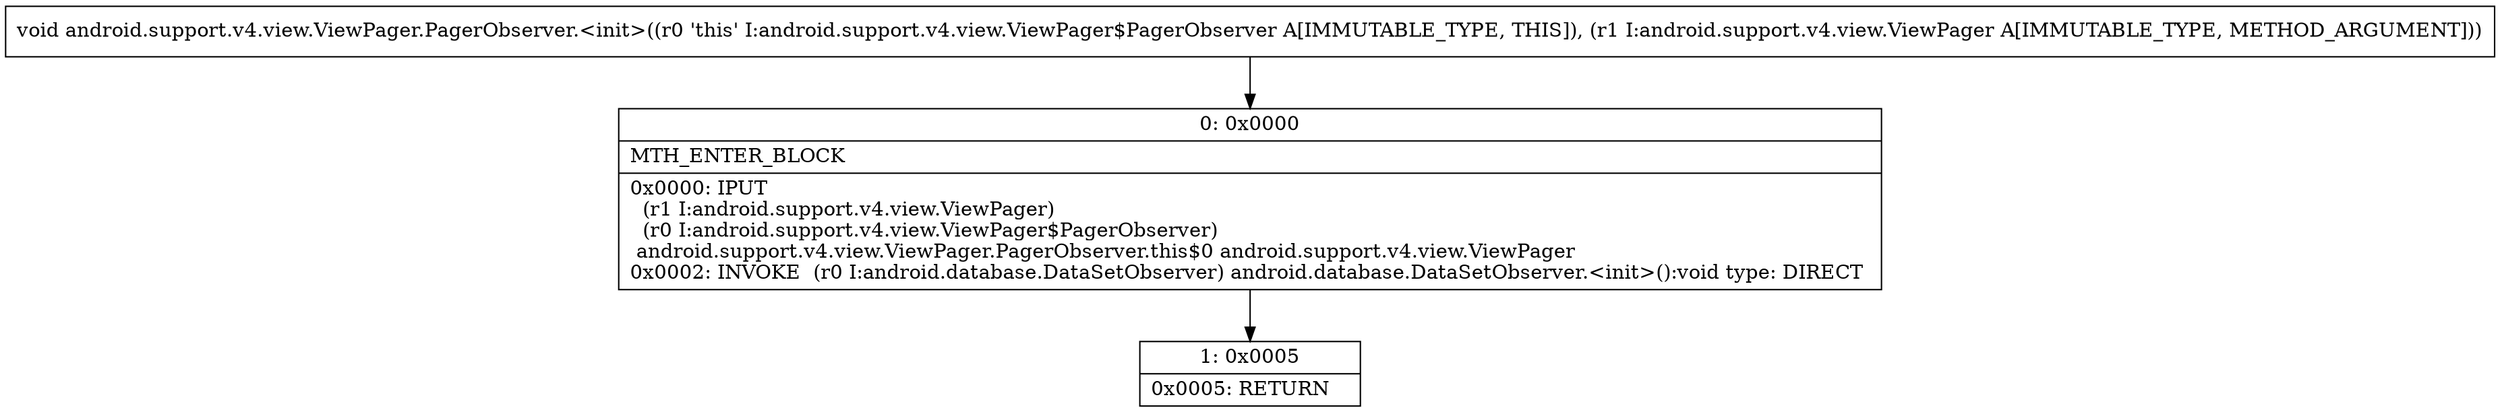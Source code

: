 digraph "CFG forandroid.support.v4.view.ViewPager.PagerObserver.\<init\>(Landroid\/support\/v4\/view\/ViewPager;)V" {
Node_0 [shape=record,label="{0\:\ 0x0000|MTH_ENTER_BLOCK\l|0x0000: IPUT  \l  (r1 I:android.support.v4.view.ViewPager)\l  (r0 I:android.support.v4.view.ViewPager$PagerObserver)\l android.support.v4.view.ViewPager.PagerObserver.this$0 android.support.v4.view.ViewPager \l0x0002: INVOKE  (r0 I:android.database.DataSetObserver) android.database.DataSetObserver.\<init\>():void type: DIRECT \l}"];
Node_1 [shape=record,label="{1\:\ 0x0005|0x0005: RETURN   \l}"];
MethodNode[shape=record,label="{void android.support.v4.view.ViewPager.PagerObserver.\<init\>((r0 'this' I:android.support.v4.view.ViewPager$PagerObserver A[IMMUTABLE_TYPE, THIS]), (r1 I:android.support.v4.view.ViewPager A[IMMUTABLE_TYPE, METHOD_ARGUMENT])) }"];
MethodNode -> Node_0;
Node_0 -> Node_1;
}

